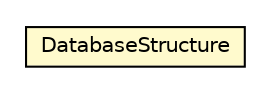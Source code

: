 #!/usr/local/bin/dot
#
# Class diagram 
# Generated by UMLGraph version 5.1 (http://www.umlgraph.org/)
#

digraph G {
	edge [fontname="Helvetica",fontsize=10,labelfontname="Helvetica",labelfontsize=10];
	node [fontname="Helvetica",fontsize=10,shape=plaintext];
	nodesep=0.25;
	ranksep=0.5;
	// com.connectlife.coreserver.config.DatabaseStructure
	c1939 [label=<<table title="com.connectlife.coreserver.config.DatabaseStructure" border="0" cellborder="1" cellspacing="0" cellpadding="2" port="p" bgcolor="lemonChiffon" href="./DatabaseStructure.html">
		<tr><td><table border="0" cellspacing="0" cellpadding="1">
<tr><td align="center" balign="center"> DatabaseStructure </td></tr>
		</table></td></tr>
		</table>>, fontname="Helvetica", fontcolor="black", fontsize=10.0];
}

